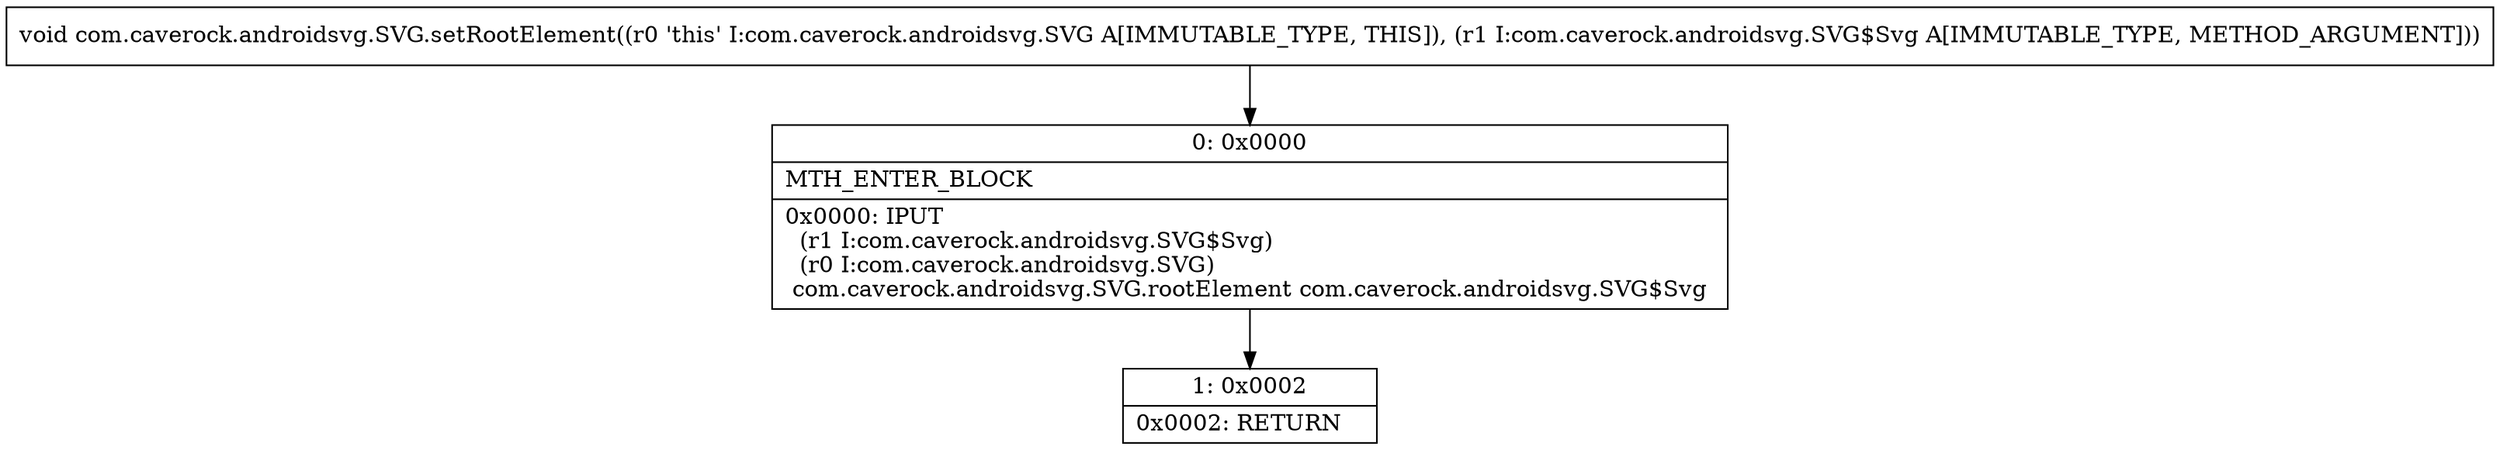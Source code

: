 digraph "CFG forcom.caverock.androidsvg.SVG.setRootElement(Lcom\/caverock\/androidsvg\/SVG$Svg;)V" {
Node_0 [shape=record,label="{0\:\ 0x0000|MTH_ENTER_BLOCK\l|0x0000: IPUT  \l  (r1 I:com.caverock.androidsvg.SVG$Svg)\l  (r0 I:com.caverock.androidsvg.SVG)\l com.caverock.androidsvg.SVG.rootElement com.caverock.androidsvg.SVG$Svg \l}"];
Node_1 [shape=record,label="{1\:\ 0x0002|0x0002: RETURN   \l}"];
MethodNode[shape=record,label="{void com.caverock.androidsvg.SVG.setRootElement((r0 'this' I:com.caverock.androidsvg.SVG A[IMMUTABLE_TYPE, THIS]), (r1 I:com.caverock.androidsvg.SVG$Svg A[IMMUTABLE_TYPE, METHOD_ARGUMENT])) }"];
MethodNode -> Node_0;
Node_0 -> Node_1;
}

